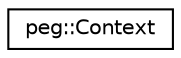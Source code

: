 digraph "Graphical Class Hierarchy"
{
 // LATEX_PDF_SIZE
  edge [fontname="Helvetica",fontsize="10",labelfontname="Helvetica",labelfontsize="10"];
  node [fontname="Helvetica",fontsize="10",shape=record];
  rankdir="LR";
  Node0 [label="peg::Context",height=0.2,width=0.4,color="black", fillcolor="white", style="filled",URL="$classpeg_1_1Context.html",tooltip=" "];
}
